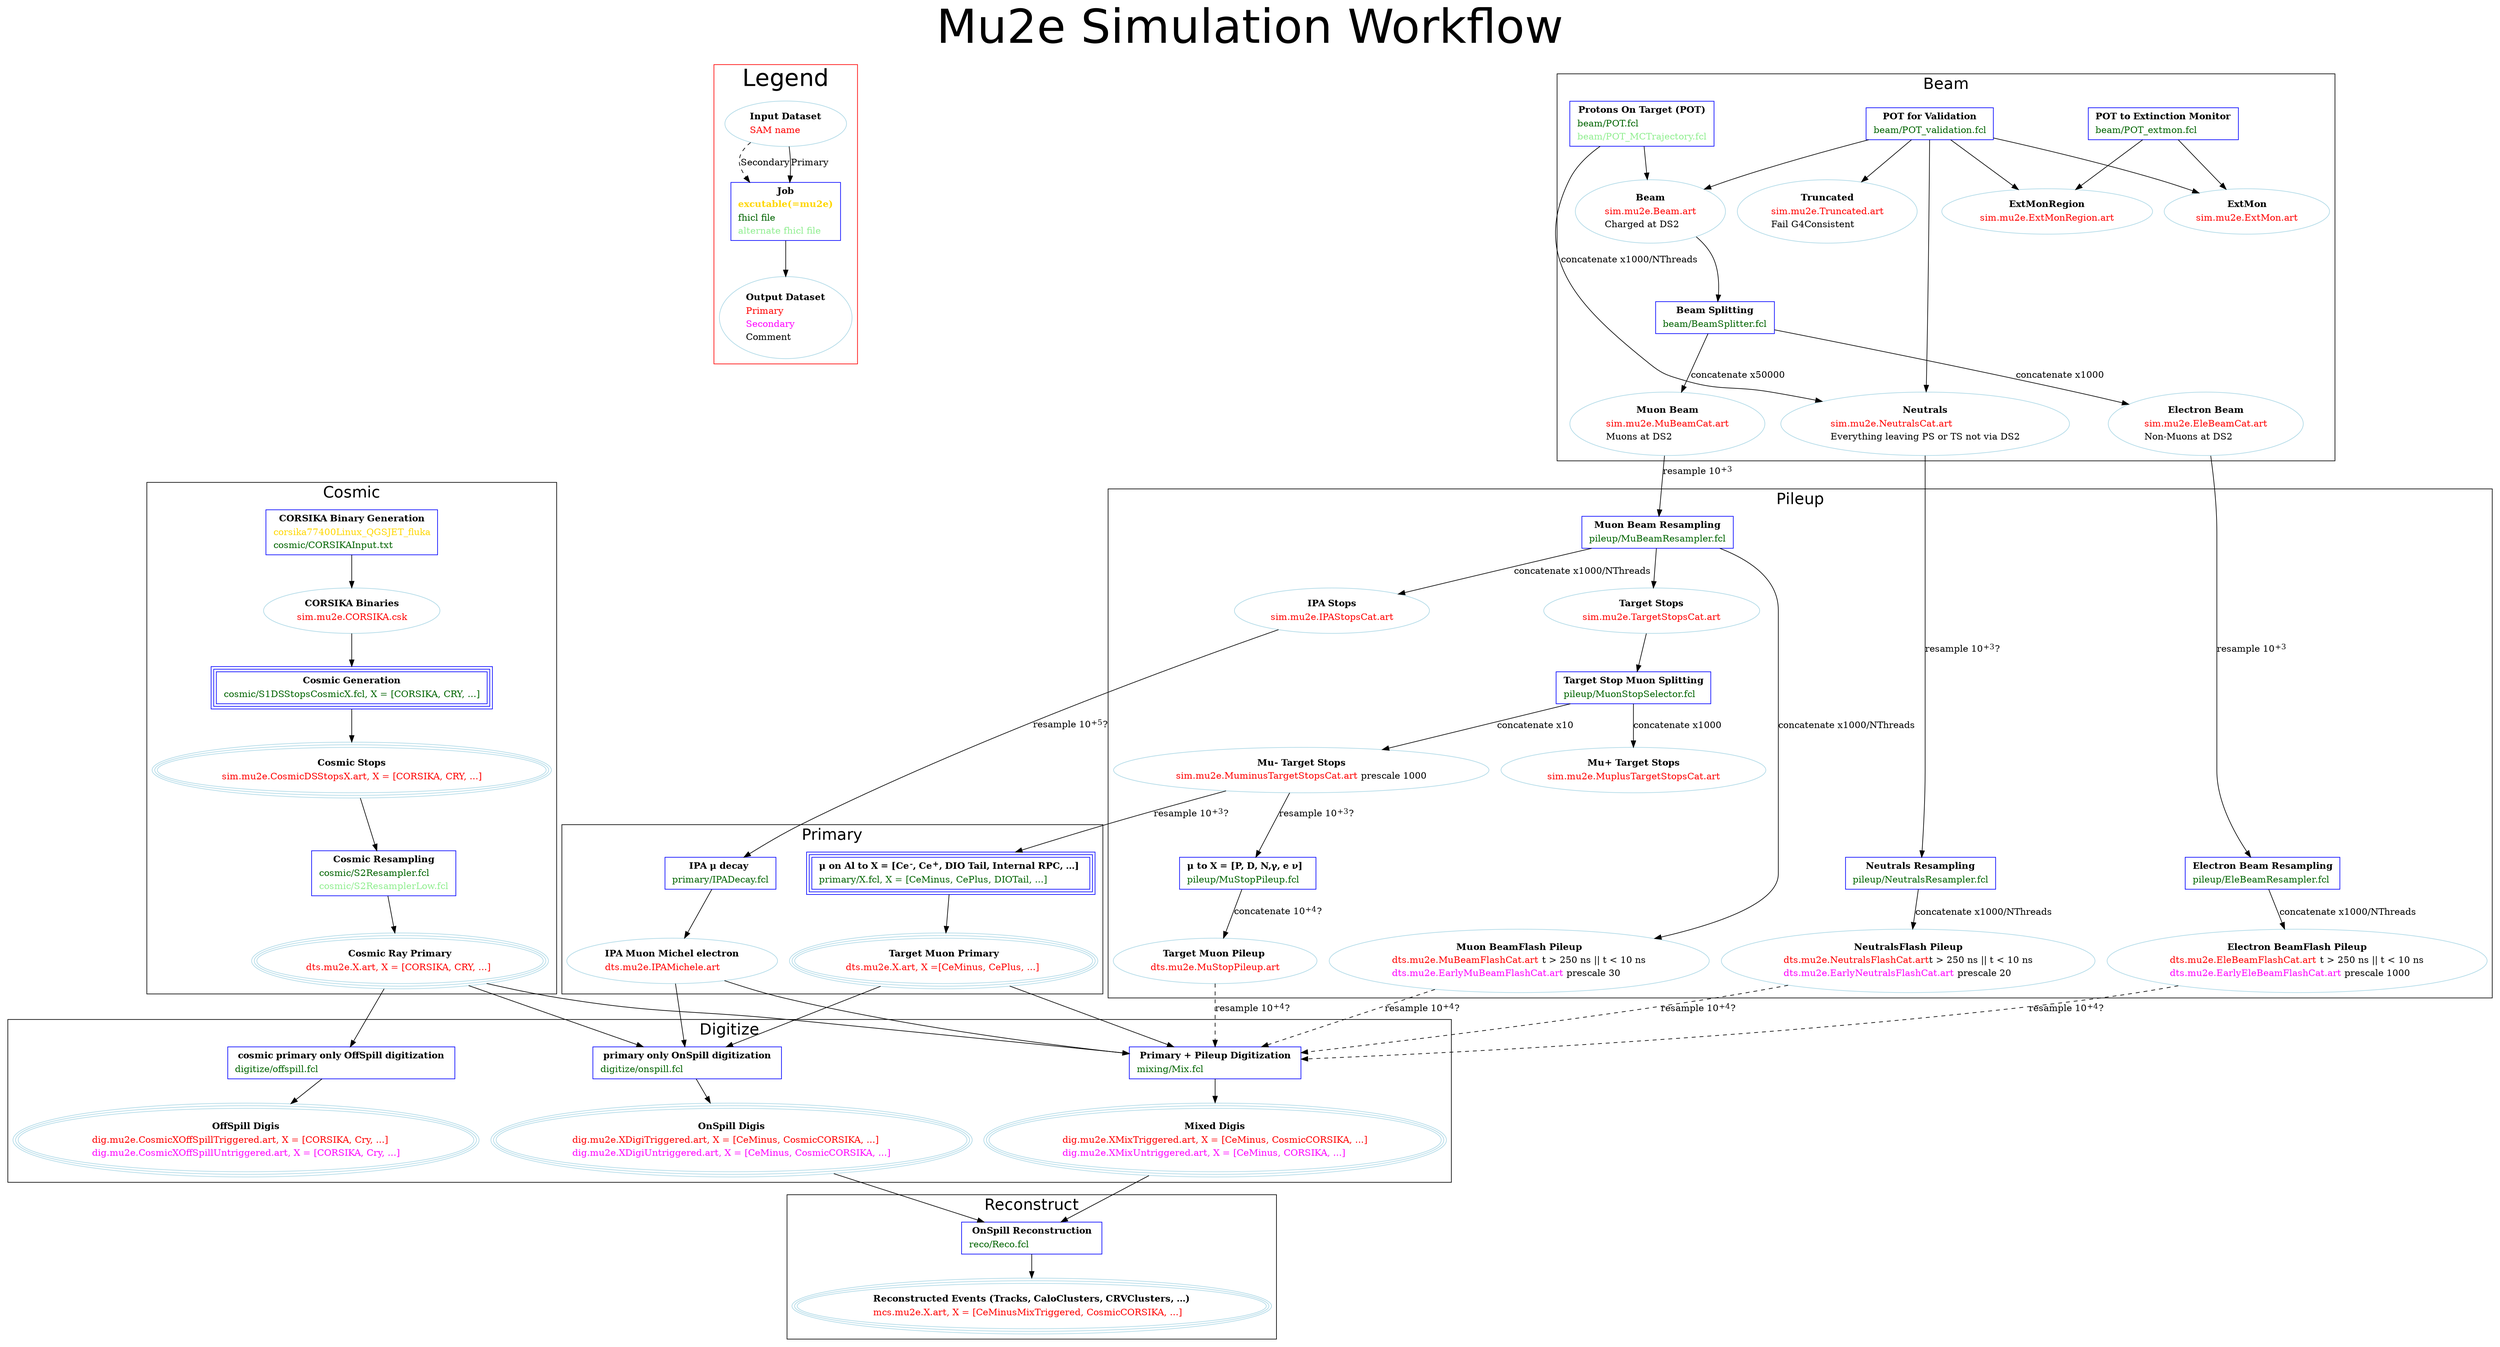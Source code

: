 /* Flowchart showing the simulation workflow for Mu2e.
 * To compile:
 *
 *     dot -T(suf) SimulationWorkflow.dot -o SimulationWorkflow.(suf), suf=tiff, jpg, pdf, ...
 *    See https://graphviz.gitlab.io/documentation/ for more details
 *
 */

digraph SimWorkflow {
  /* size="14,11"; */
  label = "Mu2e Simulation Workflow";
  fontname="Helvetica";
  fontsize="72";
  labelloc = t;

  subgraph clusterLegend {
    rankdir=TB;
    color="red";
    label="Legend";
    fontsize="36";
    Job [shape=box,color=blue,
        label=<<table border="0" cellborder="0" cellspacing="1">
          <tr><td align="center"><b>Job</b></td></tr>
          <tr><td align="center"><b><font color="gold">excutable(=mu2e)</font></b></td></tr>
          <tr><td align="left"><font color="darkgreen">fhicl file</font></td></tr>
          <tr><td align="left"><font color="lightgreen">alternate fhicl file</font></td></tr>
          </table>>];

    Input [shape=oval, color=lightblue,
          label=<<table border="0" cellborder="0" cellspacing="1">
            <tr><td align="center"><b>Input Dataset</b></td></tr>
            <tr><td align="left"><font color="red">SAM name</font></td></tr>
            </table>>];
    Output [shape=oval, color=lightblue,
           label=<<table border="0" cellborder="0" cellspacing="1">
             <tr><td align="center"><b>Output Dataset</b></td></tr>
             <tr><td align="left"><font color="red">Primary</font></td></tr>
             <tr><td align="left"><font color="fuchsia">Secondary</font></td></tr>
             <tr><td align="left"><font color="black">Comment</font></td></tr>
             </table>>];

    Input -> Job [style=dashed, label="Secondary"];
    Input -> Job [style=solid, label="Primary"];
    Job->Output;
  }

  subgraph clusterCosmic {
    label="Cosmic";
    fontsize="24";

    CosmicStage0 [shape=box, peripheries=1, color=blue,
                 label=<<table border="0" cellborder="0" cellspacing="1">
                   <tr><td align="center"><b>CORSIKA Binary Generation</b></td></tr>
                   <tr><td align="left"><font color="gold">corsika77400Linux_QGSJET_fluka</font></td></tr>
                   <tr><td align="left"><font color="darkgreen">cosmic/CORSIKAInput.txt</font></td></tr>
                   </table>>];

    CORSIKAOutput [shape=oval, peripheries=1, color=lightblue,
                  label=<<table border="0" cellborder="0" cellspacing="1">
                    <tr><td align="center"><b>CORSIKA Binaries</b></td></tr>
                    <tr><td align="left"><font color="red">sim.mu2e.CORSIKA.csk</font></td></tr>
                    </table>>];

    CosmicStage0 -> CORSIKAOutput;

    CosmicGenerator [shape=box, peripheries=3, color=blue,
                    label=<<table border="0" cellborder="0" cellspacing="1">
                      <tr><td align="center"><b>Cosmic Generation</b></td></tr>
                      <tr><td align="left"><font color="darkgreen">cosmic/S1DSStopsCosmicX.fcl, X = [CORSIKA, CRY, ...]</font></td></tr>
                      </table>>];

    CORSIKAOutput -> CosmicGenerator;

    CosmicStage1Output [shape=oval, peripheries=3, color=lightblue,
                       label=<<table border="0" cellborder="0" cellspacing="1">
                         <tr><td align="center"><b>Cosmic Stops</b></td></tr>
                         <tr><td align="left"><font color="red">sim.mu2e.CosmicDSStopsX.art, X = [CORSIKA, CRY, ...]</font></td></tr>
                         </table>>];

    CosmicGenerator -> CosmicStage1Output;

    CosmicStage2 [shape=box, peripheries=1, color=blue,
                 label=<<table border="0" cellborder="0" cellspacing="1">
                   <tr><td align="center"><b>Cosmic Resampling</b></td></tr>
                   <tr><td align="left"><font color="darkgreen">cosmic/S2Resampler.fcl</font></td></tr>
                   <tr><td align="left"><font color="lightgreen">cosmic/S2ResamplerLow.fcl</font></td></tr>
                   </table>>];


    CosmicPrimary [shape=oval, peripheries=3, color=lightblue,
                  label=<<table border="0" cellborder="0" cellspacing="1">
                    <tr><td align="center"><b>Cosmic Ray Primary</b></td></tr>
                    <tr><td align="left"><font color="red">dts.mu2e.X.art, X = [CORSIKA, CRY, ...] </font></td></tr>
                    </table>>];

    CosmicStage1Output -> CosmicStage2;
    CosmicStage2 -> CosmicPrimary;
  }

  subgraph clusterBeam {
    label="Beam";
    fontsize="24";

    POT_ExtMon [shape=box,color=blue,
               label=<<table border="0" cellborder="0" cellspacing="1">
                 <tr><td align="center"><b>POT to Extinction Monitor</b></td></tr>
                 <tr><td align="left"><font color="darkgreen">beam/POT_extmon.fcl</font></td></tr>
                 </table>>];

    POT_Validation [shape=box,color=blue,
                   label=<<table border="0" cellborder="0" cellspacing="1">
                     <tr><td align="center"><b>POT for Validation</b></td></tr>
                     <tr><td align="left"><font color="darkgreen">beam/POT_validation.fcl</font></td></tr>
                     </table>>];

    POT [shape=box,color=blue,
        label=<<table border="0" cellborder="0" cellspacing="1">
          <tr><td align="center"><b>Protons On Target (POT)</b></td></tr>
          <tr><td align="left"><font color="darkgreen">beam/POT.fcl</font></td></tr>
          <tr><td align="left"><font color="lightgreen">beam/POT_MCTrajectory.fcl</font></td></tr>
          </table>>];


    {rank=same POT POT_Validation POT_ExtMon};

    Beam [shape=oval,color=lightblue,
         label=<<table border="0" cellborder="0" cellspacing="1">
           <tr><td align="center"><b>Beam</b></td></tr>
           <tr><td align="left"><font color="red">sim.mu2e.Beam.art</font></td></tr>
           <tr><td align="left"><font color="black">Charged at DS2</font></td></tr>
           </table>>];
    MuBeam [shape=oval,color=lightblue,
           label=<<table border="0" cellborder="0" cellspacing="1">
             <tr><td align="center"><b>Muon Beam</b></td></tr>
             <tr><td align="left"><font color="red">sim.mu2e.MuBeamCat.art</font></td></tr>
             <tr><td align="left"><font color="black">Muons at DS2</font></td></tr>
             </table>>];
    EleBeam [shape=oval,color=lightblue,
            label=<<table border="0" cellborder="0" cellspacing="1">
              <tr><td align="center"><b>Electron Beam</b></td></tr>
              <tr><td align="left"><font color="red">sim.mu2e.EleBeamCat.art</font></td></tr>
              <tr><td align="left"><font color="black">Non-Muons at DS2</font></td></tr>
              </table>>];
    Neutrals [shape=oval, color=lightblue,
             label=<<table border="0" cellborder="0" cellspacing="1">
               <tr><td align="center"><b>Neutrals</b></td></tr>
               <tr><td align="left"><font color="red">sim.mu2e.NeutralsCat.art</font></td></tr>
               <tr><td align="left"><font color="black">Everything leaving PS or TS not via DS2</font></td></tr>
               </table>>];
    ExtMon [shape=oval,color=lightblue,
           label=<<table border="0" cellborder="0" cellspacing="1">
             <tr><td align="center"><b>ExtMon</b></td></tr>
             <tr><td align="left"><font color="red">sim.mu2e.ExtMon.art</font></td></tr>
             </table>>];
    ExtMonRegion [shape=oval,color=lightblue,
                 label=<<table border="0" cellborder="0" cellspacing="1">
                   <tr><td align="center"><b>ExtMonRegion</b></td></tr>
                   <tr><td align="left"><font color="red">sim.mu2e.ExtMonRegion.art</font></td></tr>
                   </table>>];
    Truncated [shape=oval, color=lightblue,
              label=<<table border="0" cellborder="0" cellspacing="1">
                <tr><td align="center"><b>Truncated</b></td></tr>
                <tr><td align="left"><font color="red">sim.mu2e.Truncated.art</font></td></tr>
                <tr><td align="left"><font color="black">Fail G4Consistent</font></td></tr>
                </table>>];

    POT -> Neutrals [ label="concatenate x1000/NThreads"];
    POT ->  Beam;
    POT_ExtMon ->  ExtMon;
    POT_ExtMon ->  ExtMonRegion;

    POT_Validation -> Neutrals;
    POT_Validation -> Beam;
    POT_Validation -> ExtMon;
    POT_Validation -> ExtMonRegion;
    POT_Validation -> Truncated;

    BeamSplitting  [shape=box,color=blue,
                   label=<<table border="0" cellborder="0" cellspacing="1">
                     <tr><td align="center"><b>Beam Splitting</b></td></tr>
                     <tr><td align="left"><font color="darkgreen">beam/BeamSplitter.fcl</font></td></tr>
                     </table>>];

    Beam -> BeamSplitting;
    BeamSplitting ->  MuBeam [ label="concatenate x50000"];
    BeamSplitting ->  EleBeam [ label="concatenate x1000"];
    {rank=same MuBeam EleBeam Neutrals};
  }
  subgraph clusterPileup {
    label="Pileup";
    fontsize="24";

    NeutralsResampling [shape=box,color=blue,
                       label=<<table border="0" cellborder="0" cellspacing="1">
                         <tr><td align="center"><b>Neutrals Resampling</b></td></tr>
                         <tr><td align="left"><font color="darkgreen">pileup/NeutralsResampler.fcl</font></td></tr>
                         </table>>];

    MuBeamResampling [shape=box,color=blue,
                     label=<<table border="0" cellborder="0" cellspacing="1">
                       <tr><td align="center"><b>Muon Beam Resampling</b></td></tr>
                       <tr><td align="left"><font color="darkgreen">pileup/MuBeamResampler.fcl</font></td></tr>
                       </table>>];

    EleBeamResampling [shape=box,color=blue,
                      label=<<table border="0" cellborder="0" cellspacing="1">
                        <tr><td align="center"><b>Electron Beam Resampling</b></td></tr>
                        <tr><td align="left"><font color="darkgreen">pileup/EleBeamResampler.fcl</font></td></tr>
                        </table>>];

    MuBeam -> MuBeamResampling [ label=<resample 10<sup>+3</sup>> ];
    EleBeam -> EleBeamResampling [ label=<resample 10<sup>+3</sup>> ];
    Neutrals -> NeutralsResampling [ label=<resample 10<sup>+3</sup>?> ];

    TargetStops [shape=oval, color=lightblue,
                label=<<table border="0" cellborder="0" cellspacing="1">
                  <tr><td align="center"><b>Target Stops</b></td></tr>
                  <tr><td align="left"><font color="red">sim.mu2e.TargetStopsCat.art</font></td></tr>
                  </table>>];

    IPAStops [shape=oval, color=lightblue,
             label=<<table border="0" cellborder="0" cellspacing="1">
               <tr><td align="center"><b>IPA Stops</b></td></tr>
               <tr><td align="left"><font color="red">sim.mu2e.IPAStopsCat.art</font></td></tr>
               </table>>];

    MuBeamResampling -> TargetStops;
    MuBeamResampling -> IPAStops [ label="concatenate x1000/NThreads" ];

    MuminusTargetStops [shape=oval, color=lightblue,
                       label=<<table border="0" cellborder="0" cellspacing="1">
                         <tr><td align="center"><b>Mu- Target Stops</b></td></tr>
                         <tr><td align="left"><font color="red">sim.mu2e.MuminusTargetStopsCat.art</font><font color="black"> prescale 1000</font></td></tr>
                         </table>>];

    MuplusTargetStops [shape=oval, color=lightblue,
                      label=<<table border="0" cellborder="0" cellspacing="1">
                        <tr><td align="center"><b>Mu+ Target Stops</b></td></tr>
                        <tr><td align="left"><font color="red">sim.mu2e.MuplusTargetStopsCat.art</font></td></tr>
                        </table>>];

    TargetStopSplitter [shape=box,color=blue,
                       label=<<table border="0" cellborder="0" cellspacing="1">
                         <tr><td align="center"><b>Target Stop Muon Splitting</b></td></tr>
                         <tr><td align="left"><font color="darkgreen">pileup/MuonStopSelector.fcl</font></td></tr>
                         </table>>];

    TargetStops -> TargetStopSplitter;

    TargetStopSplitter -> MuminusTargetStops [ label="concatenate x10"];
    TargetStopSplitter -> MuplusTargetStops [ label="concatenate x1000"];

    MuBeamFlashPileup [shape=oval, color=lightblue,
                      label=<<table border="0" cellborder="0" cellspacing="1">
                        <tr><td align="center"><b>Muon BeamFlash Pileup</b></td></tr>
                        <tr><td align="left"><font color="red">dts.mu2e.MuBeamFlashCat.art</font> <font color="black">t &gt; 250 ns || t &lt; 10 ns</font></td></tr>
                        <tr><td align="left"><font color="fuchsia">dts.mu2e.EarlyMuBeamFlashCat.art</font><font color="black"> prescale 30</font></td></tr>
                        </table>>];

    EleBeamFlashPileup [shape=oval, color=lightblue,
                       label=<<table border="0" cellborder="0" cellspacing="1">
                         <tr><td align="center"><b>Electron BeamFlash Pileup</b></td></tr>
                         <tr><td align="left"><font color="red">dts.mu2e.EleBeamFlashCat.art</font> <font color="black">t &gt; 250 ns || t &lt; 10 ns</font></td></tr>
                         <tr><td align="left"><font color="fuchsia">dts.mu2e.EarlyEleBeamFlashCat.art</font><font color="black"> prescale 1000</font></td></tr>
                         </table>>];

    NeutralsFlashPileup [shape=oval, color=lightblue,
                        label=<<table border="0" cellborder="0" cellspacing="1">
                          <tr><td align="center"><b>NeutralsFlash Pileup</b></td></tr>
                          <tr><td align="left"><font color="red">dts.mu2e.NeutralsFlashCat.art</font><font color="black">t &gt; 250 ns || t &lt; 10 ns</font></td></tr>
                          <tr><td align="left"><font color="fuchsia">dts.mu2e.EarlyNeutralsFlashCat.art</font><font color="black"> prescale 20</font></td></tr>
                          </table>>];
    NeutralsResampling -> NeutralsFlashPileup [ label="concatenate x1000/NThreads" ];
    MuBeamResampling -> MuBeamFlashPileup [ label="concatenate x1000/NThreads" ];
    EleBeamResampling -> EleBeamFlashPileup [ label="concatenate x1000/NThreads" ];

    TargetMuonPileup [shape=oval, color=lightblue,
                     label=<<table border="0" cellborder="0" cellspacing="1">
                       <tr><td align="center"><b>Target Muon Pileup </b></td></tr>
                       <tr><td align="left"><font color="red">dts.mu2e.MuStopPileup.art</font></td></tr>
                       </table>>];

    PileupMuonTerm [shape=box,color=blue,
                   label=<<table border="0" cellborder="0" cellspacing="1">
                     <tr><td align="center"><b>&mu; to X = [P, D, N,&gamma;, e &nu;]  </b></td></tr>
                     <tr><td align="left"><font color="darkgreen">pileup/MuStopPileup.fcl</font></td></tr>
                     </table>>];

    PileupMuonTerm -> TargetMuonPileup [ label=<concatenate 10<sup>+4</sup>?> ];
    {rank=same TargetMuonPileup MuBeamFlashPileup EleBeamFlashPileup NeutralsFlashPileup };
    MuminusTargetStops -> PileupMuonTerm [ label=<resample 10<sup>+3</sup>?> ];

  }

  subgraph clusterPrimary {
    label="Primary";
    fontsize="24";

    PrimaryMuonTerm [shape=box, peripheries=3, color=blue,
                    label=<<table border="0" cellborder="0" cellspacing="1">
                      <tr><td align="center"><b>&mu; on Al to X = [Ce<sup>-</sup>, Ce<sup>+</sup>, DIO Tail, Internal RPC, ...] </b></td></tr>
                      <tr><td align="left"><font color="darkgreen">primary/X.fcl, X = [CeMinus, CePlus, DIOTail, ...]</font></td></tr>
                      </table>>];

    IPAMuonTerm [shape=box, peripheries=1, color=blue,
                label=<<table border="0" cellborder="0" cellspacing="1">
                  <tr><td align="center"><b>IPA &mu; decay </b></td></tr>
                  <tr><td align="left"><font color="darkgreen">primary/IPADecay.fcl</font></td></tr>
                  </table>>];


    MuminusTargetStops -> PrimaryMuonTerm [ label=<resample 10<sup>+3</sup>?> ];

    IPAStops -> IPAMuonTerm [ label=<resample 10<sup>+5</sup>?> ];

    TargetMuonPrimary [shape=oval, peripheries=3, color=lightblue,
                      label=<<table border="0" cellborder="0" cellspacing="1">
                        <tr><td align="center"><b>Target Muon Primary</b></td></tr>
                        <tr><td align="left"><font color="red">dts.mu2e.X.art, X =[CeMinus, CePlus, ...] </font></td></tr>
                        </table>>];
    IPAMuonMichel [shape=oval, peripheries=1, color=lightblue,
                  label=<<table border="0" cellborder="0" cellspacing="1">
                    <tr><td align="center"><b>IPA Muon Michel electron</b></td></tr>
                    <tr><td align="left"><font color="red">dts.mu2e.IPAMichele.art </font></td></tr>
                    </table>>];

    PrimaryMuonTerm -> TargetMuonPrimary;
    IPAMuonTerm -> IPAMuonMichel;
    {rank=same TargetMuonPrimary IPAMuonMichel };
  }




  subgraph clusterDigitize {
    label="Digitize";
    fontsize="24";


    MixDigitization [shape=box, peripheries=1, color=blue,
                    label=<<table border="0" cellborder="0" cellspacing="1">
                      <tr><td align="center"><b> Primary + Pileup Digitization </b></td></tr>
                      <tr><td align="left"><font color="darkgreen">mixing/Mix.fcl</font></td></tr>
                      </table>>];

    OnSpillDigitization [shape=box, peripheries=1, color=blue,
                      label=<<table border="0" cellborder="0" cellspacing="1">
                        <tr><td align="center"><b> primary only OnSpill digitization </b></td></tr>
                        <tr><td align="left"><font color="darkgreen">digitize/onspill.fcl</font></td></tr>
                        </table>>];

   OffSpillDigitization [shape=box, peripheries=1, color=blue,
                      label=<<table border="0" cellborder="0" cellspacing="1">
                        <tr><td align="center"><b> cosmic primary only OffSpill digitization </b></td></tr>
                        <tr><td align="left"><font color="darkgreen">digitize/offspill.fcl</font></td></tr>
                        </table>>];

    TargetMuonPrimary -> MixDigitization;
    IPAMuonMichel -> MixDigitization;
    CosmicPrimary -> MixDigitization;
    TargetMuonPileup -> MixDigitization [style=dashed, label=<resample 10<sup>+4</sup>?> ];
    MuBeamFlashPileup -> MixDigitization [style=dashed, label=<resample 10<sup>+4</sup>?>];
    EleBeamFlashPileup -> MixDigitization [style=dashed, label=<resample 10<sup>+4</sup>?>];
    NeutralsFlashPileup -> MixDigitization [style=dashed, label=<resample 10<sup>+4</sup>?>];

    TargetMuonPrimary -> OnSpillDigitization;
    IPAMuonMichel -> OnSpillDigitization;
    CosmicPrimary -> OnSpillDigitization;

    CosmicPrimary -> OffSpillDigitization;

    OnSpillDigis [shape=oval, peripheries=3, color=lightblue,
                 label=<<table border="0" cellborder="0" cellspacing="1">
                   <tr><td align="center"><b>OnSpill Digis</b></td></tr>
                   <tr><td align="left"><font color="red">dig.mu2e.XDigiTriggered.art, X = [CeMinus, CosmicCORSIKA, ...]</font></td></tr>
                   <tr><td align="left"><font color="fuchsia">dig.mu2e.XDigiUntriggered.art, X = [CeMinus, CosmicCORSIKA, ...]</font></td></tr>
                   </table>>];

    OffSpillDigis [shape=oval, peripheries=3, color=lightblue,
                 label=<<table border="0" cellborder="0" cellspacing="1">
                   <tr><td align="center"><b>OffSpill Digis</b></td></tr>
                   <tr><td align="left"><font color="red">dig.mu2e.CosmicXOffSpillTriggered.art, X = [CORSIKA, Cry, ...]</font></td></tr>
                   <tr><td align="left"><font color="fuchsia">dig.mu2e.CosmicXOffSpillUntriggered.art, X = [CORSIKA, Cry, ...]</font></td></tr>
                   </table>>];

    MixedDigis [shape=oval, peripheries=3, color=lightblue,
               label=<<table border="0" cellborder="0" cellspacing="1">
                 <tr><td align="center"><b>Mixed Digis</b></td></tr>
                 <tr><td align="left"><font color="red">dig.mu2e.XMixTriggered.art, X = [CeMinus, CosmicCORSIKA, ...]</font></td></tr>
                 <tr><td align="left"><font color="fuchsia">dig.mu2e.XMixUntriggered.art, X = [CeMinus, CORSIKA, ...]</font></td></tr>
                 </table>>];

    OnSpillDigitization -> OnSpillDigis;
    OffSpillDigitization -> OffSpillDigis;
    MixDigitization -> MixedDigis;

    {rank=same OnSpillDigitization MixDigitization};

  }
  subgraph clusterReco {
    label="Reconstruct";
    fontsize="24";


    Reconstruction [shape=box, peripheries=1, color=blue,
                   label=<<table border="0" cellborder="0" cellspacing="1">
                     <tr><td align="center"><b> OnSpill Reconstruction </b></td></tr>
                     <tr><td align="left"><font color="darkgreen">reco/Reco.fcl </font></td></tr>
                     </table>>];

    Reco [shape=oval, color=lightblue, peripheries=3
      label=<<table border="0" cellborder="0" cellspacing="1">
      <tr><td align="center"><b>Reconstructed Events (Tracks, CaloClusters, CRVClusters, ...)</b></td></tr>
      <tr><td align="left"><font color="red">mcs.mu2e.X.art, X = [CeMinusMixTriggered, CosmicCORSIKA, ...]</font></td></tr>
      </table>>];

    MixedDigis -> Reconstruction;
    OnSpillDigis -> Reconstruction;
    Reconstruction -> Reco;

  }
}
